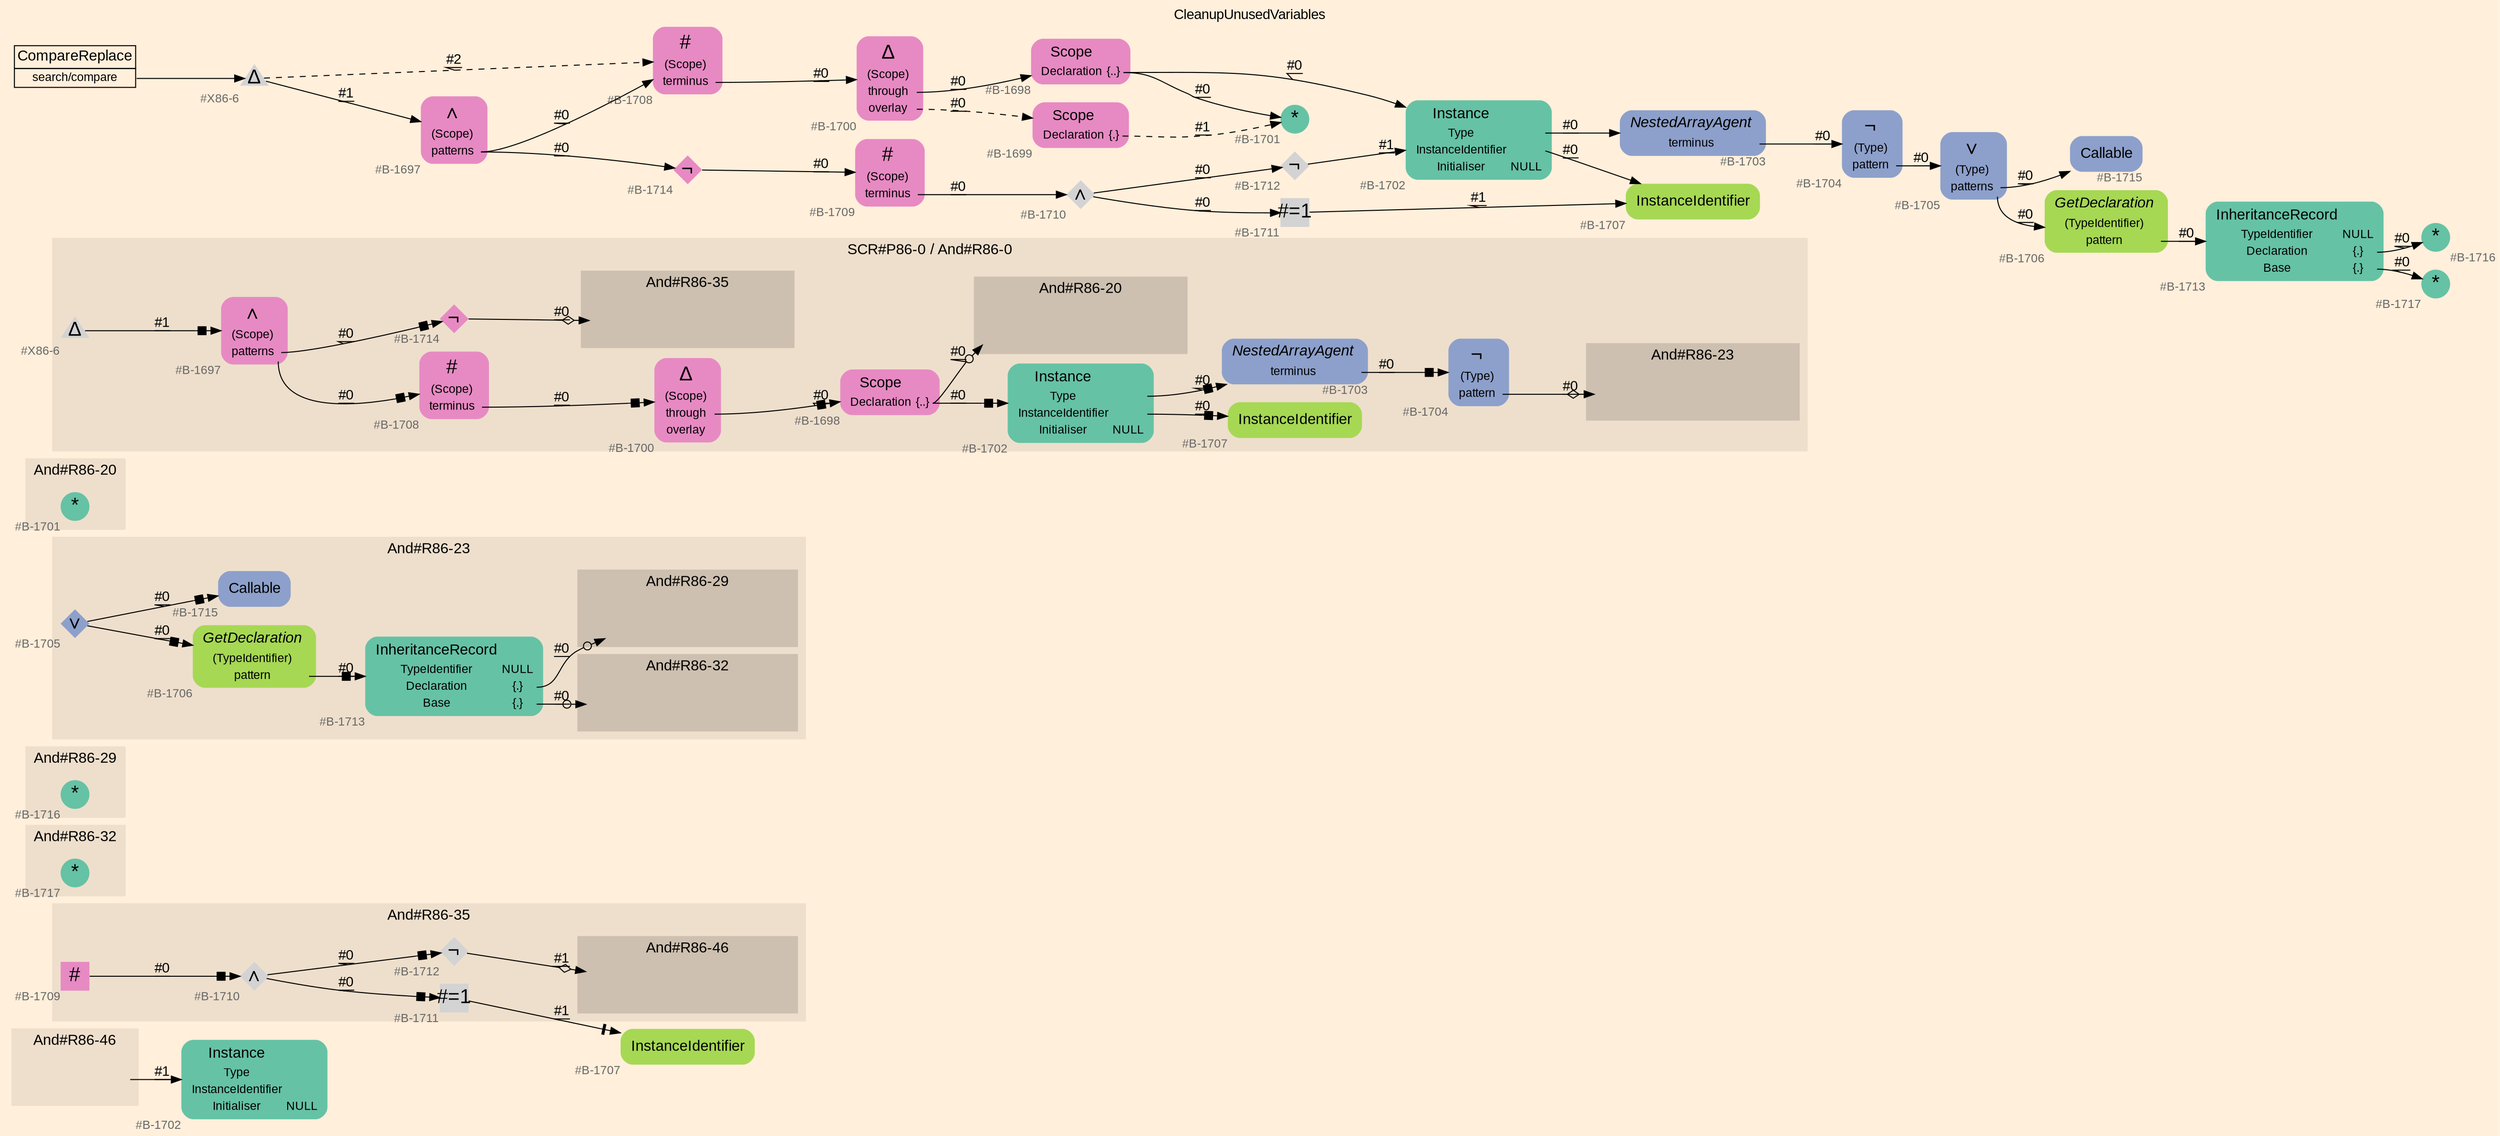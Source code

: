 digraph "CleanupUnusedVariables" {
label = "CleanupUnusedVariables"
labelloc = t
graph [
    rankdir = "LR"
    ranksep = 0.3
    bgcolor = antiquewhite1
    color = black
    fontcolor = black
    fontname = "Arial"
];
node [
    fontname = "Arial"
];
edge [
    fontname = "Arial"
];

// -------------------- figure And#R86-46 --------------------
// -------- region And#R86-46 ----------
subgraph "clusterAnd#R86-46" {
    label = "And#R86-46"
    style = "filled"
    color = antiquewhite2
    fontsize = "15"
    // -------- block And#R86-46/IRIP ----------
    "And#R86-46/IRIP" [
        fontsize = "12"
        fontcolor = grey40
        shape = "none"
        style = "invisible"
    ];
    
}

// -------- block And#R86-46/#B-1702 ----------
"And#R86-46/#B-1702" [
    fillcolor = "/set28/1"
    xlabel = "#B-1702"
    fontsize = "12"
    fontcolor = grey40
    shape = "plaintext"
    label = <<TABLE BORDER="0" CELLBORDER="0" CELLSPACING="0">
     <TR><TD><FONT COLOR="black" POINT-SIZE="15">Instance</FONT></TD></TR>
     <TR><TD><FONT COLOR="black" POINT-SIZE="12">Type</FONT></TD><TD PORT="port0"></TD></TR>
     <TR><TD><FONT COLOR="black" POINT-SIZE="12">InstanceIdentifier</FONT></TD><TD PORT="port1"></TD></TR>
     <TR><TD><FONT COLOR="black" POINT-SIZE="12">Initialiser</FONT></TD><TD PORT="port2"><FONT COLOR="black" POINT-SIZE="12">NULL</FONT></TD></TR>
    </TABLE>>
    style = "rounded,filled"
];

"And#R86-46/IRIP" -> "And#R86-46/#B-1702" [
    label = "#1"
    decorate = true
    color = black
    fontcolor = black
];


// -------------------- figure And#R86-35 --------------------
// -------- region And#R86-35 ----------
subgraph "clusterAnd#R86-35" {
    label = "And#R86-35"
    style = "filled"
    color = antiquewhite2
    fontsize = "15"
    // -------- block And#R86-35/#B-1709 ----------
    "And#R86-35/#B-1709" [
        fillcolor = "/set28/4"
        xlabel = "#B-1709"
        fontsize = "12"
        fontcolor = grey40
        shape = "square"
        label = <<FONT COLOR="black" POINT-SIZE="20">#</FONT>>
        style = "filled"
        penwidth = 0.0
        fixedsize = true
        width = 0.4
        height = 0.4
    ];
    
    // -------- block And#R86-35/#B-1710 ----------
    "And#R86-35/#B-1710" [
        xlabel = "#B-1710"
        fontsize = "12"
        fontcolor = grey40
        shape = "diamond"
        label = <<FONT COLOR="black" POINT-SIZE="20">∧</FONT>>
        style = "filled"
        penwidth = 0.0
        fixedsize = true
        width = 0.4
        height = 0.4
    ];
    
    // -------- block And#R86-35/#B-1711 ----------
    "And#R86-35/#B-1711" [
        xlabel = "#B-1711"
        fontsize = "12"
        fontcolor = grey40
        shape = "square"
        label = <<FONT COLOR="black" POINT-SIZE="20">#=1</FONT>>
        style = "filled"
        penwidth = 0.0
        fixedsize = true
        width = 0.4
        height = 0.4
    ];
    
    // -------- block And#R86-35/#B-1712 ----------
    "And#R86-35/#B-1712" [
        xlabel = "#B-1712"
        fontsize = "12"
        fontcolor = grey40
        shape = "diamond"
        label = <<FONT COLOR="black" POINT-SIZE="20">¬</FONT>>
        style = "filled"
        penwidth = 0.0
        fixedsize = true
        width = 0.4
        height = 0.4
    ];
    
    // -------- region And#R86-35/And#R86-46 ----------
    subgraph "clusterAnd#R86-35/And#R86-46" {
        label = "And#R86-46"
        style = "filled"
        color = antiquewhite3
        fontsize = "15"
        // -------- block And#R86-35/And#R86-46/#B-1702 ----------
        "And#R86-35/And#R86-46/#B-1702" [
            fillcolor = "/set28/1"
            xlabel = "#B-1702"
            fontsize = "12"
            fontcolor = grey40
            shape = "none"
            style = "invisible"
        ];
        
    }
    
}

// -------- block And#R86-35/#B-1707 ----------
"And#R86-35/#B-1707" [
    fillcolor = "/set28/5"
    xlabel = "#B-1707"
    fontsize = "12"
    fontcolor = grey40
    shape = "plaintext"
    label = <<TABLE BORDER="0" CELLBORDER="0" CELLSPACING="0">
     <TR><TD><FONT COLOR="black" POINT-SIZE="15">InstanceIdentifier</FONT></TD></TR>
    </TABLE>>
    style = "rounded,filled"
];

"And#R86-35/#B-1709" -> "And#R86-35/#B-1710" [
    arrowhead="normalnonebox"
    label = "#0"
    decorate = true
    color = black
    fontcolor = black
];

"And#R86-35/#B-1710" -> "And#R86-35/#B-1711" [
    arrowhead="normalnonebox"
    label = "#0"
    decorate = true
    color = black
    fontcolor = black
];

"And#R86-35/#B-1710" -> "And#R86-35/#B-1712" [
    arrowhead="normalnonebox"
    label = "#0"
    decorate = true
    color = black
    fontcolor = black
];

"And#R86-35/#B-1711" -> "And#R86-35/#B-1707" [
    arrowhead="normalnonetee"
    label = "#1"
    decorate = true
    color = black
    fontcolor = black
];

"And#R86-35/#B-1712" -> "And#R86-35/And#R86-46/#B-1702" [
    arrowhead="normalnoneodiamond"
    label = "#1"
    decorate = true
    color = black
    fontcolor = black
];


// -------------------- figure And#R86-32 --------------------
// -------- region And#R86-32 ----------
subgraph "clusterAnd#R86-32" {
    label = "And#R86-32"
    style = "filled"
    color = antiquewhite2
    fontsize = "15"
    // -------- block And#R86-32/#B-1717 ----------
    "And#R86-32/#B-1717" [
        fillcolor = "/set28/1"
        xlabel = "#B-1717"
        fontsize = "12"
        fontcolor = grey40
        shape = "circle"
        label = <<FONT COLOR="black" POINT-SIZE="20">*</FONT>>
        style = "filled"
        penwidth = 0.0
        fixedsize = true
        width = 0.4
        height = 0.4
    ];
    
}


// -------------------- figure And#R86-29 --------------------
// -------- region And#R86-29 ----------
subgraph "clusterAnd#R86-29" {
    label = "And#R86-29"
    style = "filled"
    color = antiquewhite2
    fontsize = "15"
    // -------- block And#R86-29/#B-1716 ----------
    "And#R86-29/#B-1716" [
        fillcolor = "/set28/1"
        xlabel = "#B-1716"
        fontsize = "12"
        fontcolor = grey40
        shape = "circle"
        label = <<FONT COLOR="black" POINT-SIZE="20">*</FONT>>
        style = "filled"
        penwidth = 0.0
        fixedsize = true
        width = 0.4
        height = 0.4
    ];
    
}


// -------------------- figure And#R86-23 --------------------
// -------- region And#R86-23 ----------
subgraph "clusterAnd#R86-23" {
    label = "And#R86-23"
    style = "filled"
    color = antiquewhite2
    fontsize = "15"
    // -------- block And#R86-23/#B-1705 ----------
    "And#R86-23/#B-1705" [
        fillcolor = "/set28/3"
        xlabel = "#B-1705"
        fontsize = "12"
        fontcolor = grey40
        shape = "diamond"
        label = <<FONT COLOR="black" POINT-SIZE="20">∨</FONT>>
        style = "filled"
        penwidth = 0.0
        fixedsize = true
        width = 0.4
        height = 0.4
    ];
    
    // -------- block And#R86-23/#B-1706 ----------
    "And#R86-23/#B-1706" [
        fillcolor = "/set28/5"
        xlabel = "#B-1706"
        fontsize = "12"
        fontcolor = grey40
        shape = "plaintext"
        label = <<TABLE BORDER="0" CELLBORDER="0" CELLSPACING="0">
         <TR><TD><FONT COLOR="black" POINT-SIZE="15"><I>GetDeclaration</I></FONT></TD></TR>
         <TR><TD><FONT COLOR="black" POINT-SIZE="12">(TypeIdentifier)</FONT></TD><TD PORT="port0"></TD></TR>
         <TR><TD><FONT COLOR="black" POINT-SIZE="12">pattern</FONT></TD><TD PORT="port1"></TD></TR>
        </TABLE>>
        style = "rounded,filled"
    ];
    
    // -------- block And#R86-23/#B-1713 ----------
    "And#R86-23/#B-1713" [
        fillcolor = "/set28/1"
        xlabel = "#B-1713"
        fontsize = "12"
        fontcolor = grey40
        shape = "plaintext"
        label = <<TABLE BORDER="0" CELLBORDER="0" CELLSPACING="0">
         <TR><TD><FONT COLOR="black" POINT-SIZE="15">InheritanceRecord</FONT></TD></TR>
         <TR><TD><FONT COLOR="black" POINT-SIZE="12">TypeIdentifier</FONT></TD><TD PORT="port0"><FONT COLOR="black" POINT-SIZE="12">NULL</FONT></TD></TR>
         <TR><TD><FONT COLOR="black" POINT-SIZE="12">Declaration</FONT></TD><TD PORT="port1"><FONT COLOR="black" POINT-SIZE="12">{.}</FONT></TD></TR>
         <TR><TD><FONT COLOR="black" POINT-SIZE="12">Base</FONT></TD><TD PORT="port2"><FONT COLOR="black" POINT-SIZE="12">{.}</FONT></TD></TR>
        </TABLE>>
        style = "rounded,filled"
    ];
    
    // -------- block And#R86-23/#B-1715 ----------
    "And#R86-23/#B-1715" [
        fillcolor = "/set28/3"
        xlabel = "#B-1715"
        fontsize = "12"
        fontcolor = grey40
        shape = "plaintext"
        label = <<TABLE BORDER="0" CELLBORDER="0" CELLSPACING="0">
         <TR><TD><FONT COLOR="black" POINT-SIZE="15">Callable</FONT></TD></TR>
        </TABLE>>
        style = "rounded,filled"
    ];
    
    // -------- region And#R86-23/And#R86-29 ----------
    subgraph "clusterAnd#R86-23/And#R86-29" {
        label = "And#R86-29"
        style = "filled"
        color = antiquewhite3
        fontsize = "15"
        // -------- block And#R86-23/And#R86-29/#B-1716 ----------
        "And#R86-23/And#R86-29/#B-1716" [
            fillcolor = "/set28/1"
            xlabel = "#B-1716"
            fontsize = "12"
            fontcolor = grey40
            shape = "none"
            style = "invisible"
        ];
        
    }
    
    // -------- region And#R86-23/And#R86-32 ----------
    subgraph "clusterAnd#R86-23/And#R86-32" {
        label = "And#R86-32"
        style = "filled"
        color = antiquewhite3
        fontsize = "15"
        // -------- block And#R86-23/And#R86-32/#B-1717 ----------
        "And#R86-23/And#R86-32/#B-1717" [
            fillcolor = "/set28/1"
            xlabel = "#B-1717"
            fontsize = "12"
            fontcolor = grey40
            shape = "none"
            style = "invisible"
        ];
        
    }
    
}

"And#R86-23/#B-1705" -> "And#R86-23/#B-1715" [
    arrowhead="normalnonebox"
    label = "#0"
    decorate = true
    color = black
    fontcolor = black
];

"And#R86-23/#B-1705" -> "And#R86-23/#B-1706" [
    arrowhead="normalnonebox"
    label = "#0"
    decorate = true
    color = black
    fontcolor = black
];

"And#R86-23/#B-1706":port1 -> "And#R86-23/#B-1713" [
    arrowhead="normalnonebox"
    label = "#0"
    decorate = true
    color = black
    fontcolor = black
];

"And#R86-23/#B-1713":port1 -> "And#R86-23/And#R86-29/#B-1716" [
    arrowhead="normalnoneodot"
    label = "#0"
    decorate = true
    color = black
    fontcolor = black
];

"And#R86-23/#B-1713":port2 -> "And#R86-23/And#R86-32/#B-1717" [
    arrowhead="normalnoneodot"
    label = "#0"
    decorate = true
    color = black
    fontcolor = black
];


// -------------------- figure And#R86-20 --------------------
// -------- region And#R86-20 ----------
subgraph "clusterAnd#R86-20" {
    label = "And#R86-20"
    style = "filled"
    color = antiquewhite2
    fontsize = "15"
    // -------- block And#R86-20/#B-1701 ----------
    "And#R86-20/#B-1701" [
        fillcolor = "/set28/1"
        xlabel = "#B-1701"
        fontsize = "12"
        fontcolor = grey40
        shape = "circle"
        label = <<FONT COLOR="black" POINT-SIZE="20">*</FONT>>
        style = "filled"
        penwidth = 0.0
        fixedsize = true
        width = 0.4
        height = 0.4
    ];
    
}


// -------------------- figure And#R86-0 --------------------
// -------- region And#R86-0 ----------
subgraph "clusterAnd#R86-0" {
    label = "SCR#P86-0 / And#R86-0"
    style = "filled"
    color = antiquewhite2
    fontsize = "15"
    // -------- block And#R86-0/#B-1697 ----------
    "And#R86-0/#B-1697" [
        fillcolor = "/set28/4"
        xlabel = "#B-1697"
        fontsize = "12"
        fontcolor = grey40
        shape = "plaintext"
        label = <<TABLE BORDER="0" CELLBORDER="0" CELLSPACING="0">
         <TR><TD><FONT COLOR="black" POINT-SIZE="20">∧</FONT></TD></TR>
         <TR><TD><FONT COLOR="black" POINT-SIZE="12">(Scope)</FONT></TD><TD PORT="port0"></TD></TR>
         <TR><TD><FONT COLOR="black" POINT-SIZE="12">patterns</FONT></TD><TD PORT="port1"></TD></TR>
        </TABLE>>
        style = "rounded,filled"
    ];
    
    // -------- block And#R86-0/#B-1698 ----------
    "And#R86-0/#B-1698" [
        fillcolor = "/set28/4"
        xlabel = "#B-1698"
        fontsize = "12"
        fontcolor = grey40
        shape = "plaintext"
        label = <<TABLE BORDER="0" CELLBORDER="0" CELLSPACING="0">
         <TR><TD><FONT COLOR="black" POINT-SIZE="15">Scope</FONT></TD></TR>
         <TR><TD><FONT COLOR="black" POINT-SIZE="12">Declaration</FONT></TD><TD PORT="port0"><FONT COLOR="black" POINT-SIZE="12">{..}</FONT></TD></TR>
        </TABLE>>
        style = "rounded,filled"
    ];
    
    // -------- block And#R86-0/#B-1700 ----------
    "And#R86-0/#B-1700" [
        fillcolor = "/set28/4"
        xlabel = "#B-1700"
        fontsize = "12"
        fontcolor = grey40
        shape = "plaintext"
        label = <<TABLE BORDER="0" CELLBORDER="0" CELLSPACING="0">
         <TR><TD><FONT COLOR="black" POINT-SIZE="20">Δ</FONT></TD></TR>
         <TR><TD><FONT COLOR="black" POINT-SIZE="12">(Scope)</FONT></TD><TD PORT="port0"></TD></TR>
         <TR><TD><FONT COLOR="black" POINT-SIZE="12">through</FONT></TD><TD PORT="port1"></TD></TR>
         <TR><TD><FONT COLOR="black" POINT-SIZE="12">overlay</FONT></TD><TD PORT="port2"></TD></TR>
        </TABLE>>
        style = "rounded,filled"
    ];
    
    // -------- block And#R86-0/#B-1702 ----------
    "And#R86-0/#B-1702" [
        fillcolor = "/set28/1"
        xlabel = "#B-1702"
        fontsize = "12"
        fontcolor = grey40
        shape = "plaintext"
        label = <<TABLE BORDER="0" CELLBORDER="0" CELLSPACING="0">
         <TR><TD><FONT COLOR="black" POINT-SIZE="15">Instance</FONT></TD></TR>
         <TR><TD><FONT COLOR="black" POINT-SIZE="12">Type</FONT></TD><TD PORT="port0"></TD></TR>
         <TR><TD><FONT COLOR="black" POINT-SIZE="12">InstanceIdentifier</FONT></TD><TD PORT="port1"></TD></TR>
         <TR><TD><FONT COLOR="black" POINT-SIZE="12">Initialiser</FONT></TD><TD PORT="port2"><FONT COLOR="black" POINT-SIZE="12">NULL</FONT></TD></TR>
        </TABLE>>
        style = "rounded,filled"
    ];
    
    // -------- block And#R86-0/#B-1703 ----------
    "And#R86-0/#B-1703" [
        fillcolor = "/set28/3"
        xlabel = "#B-1703"
        fontsize = "12"
        fontcolor = grey40
        shape = "plaintext"
        label = <<TABLE BORDER="0" CELLBORDER="0" CELLSPACING="0">
         <TR><TD><FONT COLOR="black" POINT-SIZE="15"><I>NestedArrayAgent</I></FONT></TD></TR>
         <TR><TD><FONT COLOR="black" POINT-SIZE="12">terminus</FONT></TD><TD PORT="port0"></TD></TR>
        </TABLE>>
        style = "rounded,filled"
    ];
    
    // -------- block And#R86-0/#B-1704 ----------
    "And#R86-0/#B-1704" [
        fillcolor = "/set28/3"
        xlabel = "#B-1704"
        fontsize = "12"
        fontcolor = grey40
        shape = "plaintext"
        label = <<TABLE BORDER="0" CELLBORDER="0" CELLSPACING="0">
         <TR><TD><FONT COLOR="black" POINT-SIZE="20">¬</FONT></TD></TR>
         <TR><TD><FONT COLOR="black" POINT-SIZE="12">(Type)</FONT></TD><TD PORT="port0"></TD></TR>
         <TR><TD><FONT COLOR="black" POINT-SIZE="12">pattern</FONT></TD><TD PORT="port1"></TD></TR>
        </TABLE>>
        style = "rounded,filled"
    ];
    
    // -------- block And#R86-0/#B-1707 ----------
    "And#R86-0/#B-1707" [
        fillcolor = "/set28/5"
        xlabel = "#B-1707"
        fontsize = "12"
        fontcolor = grey40
        shape = "plaintext"
        label = <<TABLE BORDER="0" CELLBORDER="0" CELLSPACING="0">
         <TR><TD><FONT COLOR="black" POINT-SIZE="15">InstanceIdentifier</FONT></TD></TR>
        </TABLE>>
        style = "rounded,filled"
    ];
    
    // -------- block And#R86-0/#B-1708 ----------
    "And#R86-0/#B-1708" [
        fillcolor = "/set28/4"
        xlabel = "#B-1708"
        fontsize = "12"
        fontcolor = grey40
        shape = "plaintext"
        label = <<TABLE BORDER="0" CELLBORDER="0" CELLSPACING="0">
         <TR><TD><FONT COLOR="black" POINT-SIZE="20">#</FONT></TD></TR>
         <TR><TD><FONT COLOR="black" POINT-SIZE="12">(Scope)</FONT></TD><TD PORT="port0"></TD></TR>
         <TR><TD><FONT COLOR="black" POINT-SIZE="12">terminus</FONT></TD><TD PORT="port1"></TD></TR>
        </TABLE>>
        style = "rounded,filled"
    ];
    
    // -------- block And#R86-0/#B-1714 ----------
    "And#R86-0/#B-1714" [
        fillcolor = "/set28/4"
        xlabel = "#B-1714"
        fontsize = "12"
        fontcolor = grey40
        shape = "diamond"
        label = <<FONT COLOR="black" POINT-SIZE="20">¬</FONT>>
        style = "filled"
        penwidth = 0.0
        fixedsize = true
        width = 0.4
        height = 0.4
    ];
    
    // -------- block And#R86-0/#X86-6 ----------
    "And#R86-0/#X86-6" [
        xlabel = "#X86-6"
        fontsize = "12"
        fontcolor = grey40
        shape = "triangle"
        label = <<FONT COLOR="black" POINT-SIZE="20">Δ</FONT>>
        style = "filled"
        penwidth = 0.0
        fixedsize = true
        width = 0.4
        height = 0.4
    ];
    
    // -------- region And#R86-0/And#R86-20 ----------
    subgraph "clusterAnd#R86-0/And#R86-20" {
        label = "And#R86-20"
        style = "filled"
        color = antiquewhite3
        fontsize = "15"
        // -------- block And#R86-0/And#R86-20/#B-1701 ----------
        "And#R86-0/And#R86-20/#B-1701" [
            fillcolor = "/set28/1"
            xlabel = "#B-1701"
            fontsize = "12"
            fontcolor = grey40
            shape = "none"
            style = "invisible"
        ];
        
    }
    
    // -------- region And#R86-0/And#R86-23 ----------
    subgraph "clusterAnd#R86-0/And#R86-23" {
        label = "And#R86-23"
        style = "filled"
        color = antiquewhite3
        fontsize = "15"
        // -------- block And#R86-0/And#R86-23/#B-1705 ----------
        "And#R86-0/And#R86-23/#B-1705" [
            fillcolor = "/set28/3"
            xlabel = "#B-1705"
            fontsize = "12"
            fontcolor = grey40
            shape = "none"
            style = "invisible"
        ];
        
    }
    
    // -------- region And#R86-0/And#R86-35 ----------
    subgraph "clusterAnd#R86-0/And#R86-35" {
        label = "And#R86-35"
        style = "filled"
        color = antiquewhite3
        fontsize = "15"
        // -------- block And#R86-0/And#R86-35/#B-1709 ----------
        "And#R86-0/And#R86-35/#B-1709" [
            fillcolor = "/set28/4"
            xlabel = "#B-1709"
            fontsize = "12"
            fontcolor = grey40
            shape = "none"
            style = "invisible"
        ];
        
    }
    
}

"And#R86-0/#B-1697":port1 -> "And#R86-0/#B-1708" [
    arrowhead="normalnonebox"
    label = "#0"
    decorate = true
    color = black
    fontcolor = black
];

"And#R86-0/#B-1697":port1 -> "And#R86-0/#B-1714" [
    arrowhead="normalnonebox"
    label = "#0"
    decorate = true
    color = black
    fontcolor = black
];

"And#R86-0/#B-1698":port0 -> "And#R86-0/#B-1702" [
    arrowhead="normalnonebox"
    label = "#0"
    decorate = true
    color = black
    fontcolor = black
];

"And#R86-0/#B-1698":port0 -> "And#R86-0/And#R86-20/#B-1701" [
    arrowhead="normalnoneodot"
    label = "#0"
    decorate = true
    color = black
    fontcolor = black
];

"And#R86-0/#B-1700":port1 -> "And#R86-0/#B-1698" [
    arrowhead="normalnonebox"
    label = "#0"
    decorate = true
    color = black
    fontcolor = black
];

"And#R86-0/#B-1702":port0 -> "And#R86-0/#B-1703" [
    arrowhead="normalnonebox"
    label = "#0"
    decorate = true
    color = black
    fontcolor = black
];

"And#R86-0/#B-1702":port1 -> "And#R86-0/#B-1707" [
    arrowhead="normalnonebox"
    label = "#0"
    decorate = true
    color = black
    fontcolor = black
];

"And#R86-0/#B-1703":port0 -> "And#R86-0/#B-1704" [
    arrowhead="normalnonebox"
    label = "#0"
    decorate = true
    color = black
    fontcolor = black
];

"And#R86-0/#B-1704":port1 -> "And#R86-0/And#R86-23/#B-1705" [
    arrowhead="normalnoneodiamond"
    label = "#0"
    decorate = true
    color = black
    fontcolor = black
];

"And#R86-0/#B-1708":port1 -> "And#R86-0/#B-1700" [
    arrowhead="normalnonebox"
    label = "#0"
    decorate = true
    color = black
    fontcolor = black
];

"And#R86-0/#B-1714" -> "And#R86-0/And#R86-35/#B-1709" [
    arrowhead="normalnoneodiamond"
    label = "#0"
    decorate = true
    color = black
    fontcolor = black
];

"And#R86-0/#X86-6" -> "And#R86-0/#B-1697" [
    arrowhead="normalnonebox"
    label = "#1"
    decorate = true
    color = black
    fontcolor = black
];


// -------------------- transformation figure --------------------
// -------- block CR#X86-7 ----------
"CR#X86-7" [
    fillcolor = antiquewhite1
    fontsize = "12"
    fontcolor = grey40
    shape = "plaintext"
    label = <<TABLE BORDER="0" CELLBORDER="1" CELLSPACING="0">
     <TR><TD><FONT COLOR="black" POINT-SIZE="15">CompareReplace</FONT></TD></TR>
     <TR><TD PORT="port0"><FONT COLOR="black" POINT-SIZE="12">search/compare</FONT></TD></TR>
    </TABLE>>
    style = "filled"
    color = black
];

// -------- block #X86-6 ----------
"#X86-6" [
    xlabel = "#X86-6"
    fontsize = "12"
    fontcolor = grey40
    shape = "triangle"
    label = <<FONT COLOR="black" POINT-SIZE="20">Δ</FONT>>
    style = "filled"
    penwidth = 0.0
    fixedsize = true
    width = 0.4
    height = 0.4
];

// -------- block #B-1697 ----------
"#B-1697" [
    fillcolor = "/set28/4"
    xlabel = "#B-1697"
    fontsize = "12"
    fontcolor = grey40
    shape = "plaintext"
    label = <<TABLE BORDER="0" CELLBORDER="0" CELLSPACING="0">
     <TR><TD><FONT COLOR="black" POINT-SIZE="20">∧</FONT></TD></TR>
     <TR><TD><FONT COLOR="black" POINT-SIZE="12">(Scope)</FONT></TD><TD PORT="port0"></TD></TR>
     <TR><TD><FONT COLOR="black" POINT-SIZE="12">patterns</FONT></TD><TD PORT="port1"></TD></TR>
    </TABLE>>
    style = "rounded,filled"
];

// -------- block #B-1708 ----------
"#B-1708" [
    fillcolor = "/set28/4"
    xlabel = "#B-1708"
    fontsize = "12"
    fontcolor = grey40
    shape = "plaintext"
    label = <<TABLE BORDER="0" CELLBORDER="0" CELLSPACING="0">
     <TR><TD><FONT COLOR="black" POINT-SIZE="20">#</FONT></TD></TR>
     <TR><TD><FONT COLOR="black" POINT-SIZE="12">(Scope)</FONT></TD><TD PORT="port0"></TD></TR>
     <TR><TD><FONT COLOR="black" POINT-SIZE="12">terminus</FONT></TD><TD PORT="port1"></TD></TR>
    </TABLE>>
    style = "rounded,filled"
];

// -------- block #B-1700 ----------
"#B-1700" [
    fillcolor = "/set28/4"
    xlabel = "#B-1700"
    fontsize = "12"
    fontcolor = grey40
    shape = "plaintext"
    label = <<TABLE BORDER="0" CELLBORDER="0" CELLSPACING="0">
     <TR><TD><FONT COLOR="black" POINT-SIZE="20">Δ</FONT></TD></TR>
     <TR><TD><FONT COLOR="black" POINT-SIZE="12">(Scope)</FONT></TD><TD PORT="port0"></TD></TR>
     <TR><TD><FONT COLOR="black" POINT-SIZE="12">through</FONT></TD><TD PORT="port1"></TD></TR>
     <TR><TD><FONT COLOR="black" POINT-SIZE="12">overlay</FONT></TD><TD PORT="port2"></TD></TR>
    </TABLE>>
    style = "rounded,filled"
];

// -------- block #B-1698 ----------
"#B-1698" [
    fillcolor = "/set28/4"
    xlabel = "#B-1698"
    fontsize = "12"
    fontcolor = grey40
    shape = "plaintext"
    label = <<TABLE BORDER="0" CELLBORDER="0" CELLSPACING="0">
     <TR><TD><FONT COLOR="black" POINT-SIZE="15">Scope</FONT></TD></TR>
     <TR><TD><FONT COLOR="black" POINT-SIZE="12">Declaration</FONT></TD><TD PORT="port0"><FONT COLOR="black" POINT-SIZE="12">{..}</FONT></TD></TR>
    </TABLE>>
    style = "rounded,filled"
];

// -------- block #B-1702 ----------
"#B-1702" [
    fillcolor = "/set28/1"
    xlabel = "#B-1702"
    fontsize = "12"
    fontcolor = grey40
    shape = "plaintext"
    label = <<TABLE BORDER="0" CELLBORDER="0" CELLSPACING="0">
     <TR><TD><FONT COLOR="black" POINT-SIZE="15">Instance</FONT></TD></TR>
     <TR><TD><FONT COLOR="black" POINT-SIZE="12">Type</FONT></TD><TD PORT="port0"></TD></TR>
     <TR><TD><FONT COLOR="black" POINT-SIZE="12">InstanceIdentifier</FONT></TD><TD PORT="port1"></TD></TR>
     <TR><TD><FONT COLOR="black" POINT-SIZE="12">Initialiser</FONT></TD><TD PORT="port2"><FONT COLOR="black" POINT-SIZE="12">NULL</FONT></TD></TR>
    </TABLE>>
    style = "rounded,filled"
];

// -------- block #B-1703 ----------
"#B-1703" [
    fillcolor = "/set28/3"
    xlabel = "#B-1703"
    fontsize = "12"
    fontcolor = grey40
    shape = "plaintext"
    label = <<TABLE BORDER="0" CELLBORDER="0" CELLSPACING="0">
     <TR><TD><FONT COLOR="black" POINT-SIZE="15"><I>NestedArrayAgent</I></FONT></TD></TR>
     <TR><TD><FONT COLOR="black" POINT-SIZE="12">terminus</FONT></TD><TD PORT="port0"></TD></TR>
    </TABLE>>
    style = "rounded,filled"
];

// -------- block #B-1704 ----------
"#B-1704" [
    fillcolor = "/set28/3"
    xlabel = "#B-1704"
    fontsize = "12"
    fontcolor = grey40
    shape = "plaintext"
    label = <<TABLE BORDER="0" CELLBORDER="0" CELLSPACING="0">
     <TR><TD><FONT COLOR="black" POINT-SIZE="20">¬</FONT></TD></TR>
     <TR><TD><FONT COLOR="black" POINT-SIZE="12">(Type)</FONT></TD><TD PORT="port0"></TD></TR>
     <TR><TD><FONT COLOR="black" POINT-SIZE="12">pattern</FONT></TD><TD PORT="port1"></TD></TR>
    </TABLE>>
    style = "rounded,filled"
];

// -------- block #B-1705 ----------
"#B-1705" [
    fillcolor = "/set28/3"
    xlabel = "#B-1705"
    fontsize = "12"
    fontcolor = grey40
    shape = "plaintext"
    label = <<TABLE BORDER="0" CELLBORDER="0" CELLSPACING="0">
     <TR><TD><FONT COLOR="black" POINT-SIZE="20">∨</FONT></TD></TR>
     <TR><TD><FONT COLOR="black" POINT-SIZE="12">(Type)</FONT></TD><TD PORT="port0"></TD></TR>
     <TR><TD><FONT COLOR="black" POINT-SIZE="12">patterns</FONT></TD><TD PORT="port1"></TD></TR>
    </TABLE>>
    style = "rounded,filled"
];

// -------- block #B-1715 ----------
"#B-1715" [
    fillcolor = "/set28/3"
    xlabel = "#B-1715"
    fontsize = "12"
    fontcolor = grey40
    shape = "plaintext"
    label = <<TABLE BORDER="0" CELLBORDER="0" CELLSPACING="0">
     <TR><TD><FONT COLOR="black" POINT-SIZE="15">Callable</FONT></TD></TR>
    </TABLE>>
    style = "rounded,filled"
];

// -------- block #B-1706 ----------
"#B-1706" [
    fillcolor = "/set28/5"
    xlabel = "#B-1706"
    fontsize = "12"
    fontcolor = grey40
    shape = "plaintext"
    label = <<TABLE BORDER="0" CELLBORDER="0" CELLSPACING="0">
     <TR><TD><FONT COLOR="black" POINT-SIZE="15"><I>GetDeclaration</I></FONT></TD></TR>
     <TR><TD><FONT COLOR="black" POINT-SIZE="12">(TypeIdentifier)</FONT></TD><TD PORT="port0"></TD></TR>
     <TR><TD><FONT COLOR="black" POINT-SIZE="12">pattern</FONT></TD><TD PORT="port1"></TD></TR>
    </TABLE>>
    style = "rounded,filled"
];

// -------- block #B-1713 ----------
"#B-1713" [
    fillcolor = "/set28/1"
    xlabel = "#B-1713"
    fontsize = "12"
    fontcolor = grey40
    shape = "plaintext"
    label = <<TABLE BORDER="0" CELLBORDER="0" CELLSPACING="0">
     <TR><TD><FONT COLOR="black" POINT-SIZE="15">InheritanceRecord</FONT></TD></TR>
     <TR><TD><FONT COLOR="black" POINT-SIZE="12">TypeIdentifier</FONT></TD><TD PORT="port0"><FONT COLOR="black" POINT-SIZE="12">NULL</FONT></TD></TR>
     <TR><TD><FONT COLOR="black" POINT-SIZE="12">Declaration</FONT></TD><TD PORT="port1"><FONT COLOR="black" POINT-SIZE="12">{.}</FONT></TD></TR>
     <TR><TD><FONT COLOR="black" POINT-SIZE="12">Base</FONT></TD><TD PORT="port2"><FONT COLOR="black" POINT-SIZE="12">{.}</FONT></TD></TR>
    </TABLE>>
    style = "rounded,filled"
];

// -------- block #B-1716 ----------
"#B-1716" [
    fillcolor = "/set28/1"
    xlabel = "#B-1716"
    fontsize = "12"
    fontcolor = grey40
    shape = "circle"
    label = <<FONT COLOR="black" POINT-SIZE="20">*</FONT>>
    style = "filled"
    penwidth = 0.0
    fixedsize = true
    width = 0.4
    height = 0.4
];

// -------- block #B-1717 ----------
"#B-1717" [
    fillcolor = "/set28/1"
    xlabel = "#B-1717"
    fontsize = "12"
    fontcolor = grey40
    shape = "circle"
    label = <<FONT COLOR="black" POINT-SIZE="20">*</FONT>>
    style = "filled"
    penwidth = 0.0
    fixedsize = true
    width = 0.4
    height = 0.4
];

// -------- block #B-1707 ----------
"#B-1707" [
    fillcolor = "/set28/5"
    xlabel = "#B-1707"
    fontsize = "12"
    fontcolor = grey40
    shape = "plaintext"
    label = <<TABLE BORDER="0" CELLBORDER="0" CELLSPACING="0">
     <TR><TD><FONT COLOR="black" POINT-SIZE="15">InstanceIdentifier</FONT></TD></TR>
    </TABLE>>
    style = "rounded,filled"
];

// -------- block #B-1701 ----------
"#B-1701" [
    fillcolor = "/set28/1"
    xlabel = "#B-1701"
    fontsize = "12"
    fontcolor = grey40
    shape = "circle"
    label = <<FONT COLOR="black" POINT-SIZE="20">*</FONT>>
    style = "filled"
    penwidth = 0.0
    fixedsize = true
    width = 0.4
    height = 0.4
];

// -------- block #B-1699 ----------
"#B-1699" [
    fillcolor = "/set28/4"
    xlabel = "#B-1699"
    fontsize = "12"
    fontcolor = grey40
    shape = "plaintext"
    label = <<TABLE BORDER="0" CELLBORDER="0" CELLSPACING="0">
     <TR><TD><FONT COLOR="black" POINT-SIZE="15">Scope</FONT></TD></TR>
     <TR><TD><FONT COLOR="black" POINT-SIZE="12">Declaration</FONT></TD><TD PORT="port0"><FONT COLOR="black" POINT-SIZE="12">{.}</FONT></TD></TR>
    </TABLE>>
    style = "rounded,filled"
];

// -------- block #B-1714 ----------
"#B-1714" [
    fillcolor = "/set28/4"
    xlabel = "#B-1714"
    fontsize = "12"
    fontcolor = grey40
    shape = "diamond"
    label = <<FONT COLOR="black" POINT-SIZE="20">¬</FONT>>
    style = "filled"
    penwidth = 0.0
    fixedsize = true
    width = 0.4
    height = 0.4
];

// -------- block #B-1709 ----------
"#B-1709" [
    fillcolor = "/set28/4"
    xlabel = "#B-1709"
    fontsize = "12"
    fontcolor = grey40
    shape = "plaintext"
    label = <<TABLE BORDER="0" CELLBORDER="0" CELLSPACING="0">
     <TR><TD><FONT COLOR="black" POINT-SIZE="20">#</FONT></TD></TR>
     <TR><TD><FONT COLOR="black" POINT-SIZE="12">(Scope)</FONT></TD><TD PORT="port0"></TD></TR>
     <TR><TD><FONT COLOR="black" POINT-SIZE="12">terminus</FONT></TD><TD PORT="port1"></TD></TR>
    </TABLE>>
    style = "rounded,filled"
];

// -------- block #B-1710 ----------
"#B-1710" [
    xlabel = "#B-1710"
    fontsize = "12"
    fontcolor = grey40
    shape = "diamond"
    label = <<FONT COLOR="black" POINT-SIZE="20">∧</FONT>>
    style = "filled"
    penwidth = 0.0
    fixedsize = true
    width = 0.4
    height = 0.4
];

// -------- block #B-1711 ----------
"#B-1711" [
    xlabel = "#B-1711"
    fontsize = "12"
    fontcolor = grey40
    shape = "square"
    label = <<FONT COLOR="black" POINT-SIZE="20">#=1</FONT>>
    style = "filled"
    penwidth = 0.0
    fixedsize = true
    width = 0.4
    height = 0.4
];

// -------- block #B-1712 ----------
"#B-1712" [
    xlabel = "#B-1712"
    fontsize = "12"
    fontcolor = grey40
    shape = "diamond"
    label = <<FONT COLOR="black" POINT-SIZE="20">¬</FONT>>
    style = "filled"
    penwidth = 0.0
    fixedsize = true
    width = 0.4
    height = 0.4
];

"CR#X86-7":port0 -> "#X86-6" [
    label = ""
    decorate = true
    color = black
    fontcolor = black
];

"#X86-6" -> "#B-1697" [
    label = "#1"
    decorate = true
    color = black
    fontcolor = black
];

"#X86-6" -> "#B-1708" [
    style="dashed"
    label = "#2"
    decorate = true
    color = black
    fontcolor = black
];

"#B-1697":port1 -> "#B-1708" [
    label = "#0"
    decorate = true
    color = black
    fontcolor = black
];

"#B-1697":port1 -> "#B-1714" [
    label = "#0"
    decorate = true
    color = black
    fontcolor = black
];

"#B-1708":port1 -> "#B-1700" [
    label = "#0"
    decorate = true
    color = black
    fontcolor = black
];

"#B-1700":port1 -> "#B-1698" [
    label = "#0"
    decorate = true
    color = black
    fontcolor = black
];

"#B-1700":port2 -> "#B-1699" [
    style="dashed"
    label = "#0"
    decorate = true
    color = black
    fontcolor = black
];

"#B-1698":port0 -> "#B-1702" [
    label = "#0"
    decorate = true
    color = black
    fontcolor = black
];

"#B-1698":port0 -> "#B-1701" [
    label = "#0"
    decorate = true
    color = black
    fontcolor = black
];

"#B-1702":port0 -> "#B-1703" [
    label = "#0"
    decorate = true
    color = black
    fontcolor = black
];

"#B-1702":port1 -> "#B-1707" [
    label = "#0"
    decorate = true
    color = black
    fontcolor = black
];

"#B-1703":port0 -> "#B-1704" [
    label = "#0"
    decorate = true
    color = black
    fontcolor = black
];

"#B-1704":port1 -> "#B-1705" [
    label = "#0"
    decorate = true
    color = black
    fontcolor = black
];

"#B-1705":port1 -> "#B-1715" [
    label = "#0"
    decorate = true
    color = black
    fontcolor = black
];

"#B-1705":port1 -> "#B-1706" [
    label = "#0"
    decorate = true
    color = black
    fontcolor = black
];

"#B-1706":port1 -> "#B-1713" [
    label = "#0"
    decorate = true
    color = black
    fontcolor = black
];

"#B-1713":port1 -> "#B-1716" [
    label = "#0"
    decorate = true
    color = black
    fontcolor = black
];

"#B-1713":port2 -> "#B-1717" [
    label = "#0"
    decorate = true
    color = black
    fontcolor = black
];

"#B-1699":port0 -> "#B-1701" [
    style="dashed"
    label = "#1"
    decorate = true
    color = black
    fontcolor = black
];

"#B-1714" -> "#B-1709" [
    label = "#0"
    decorate = true
    color = black
    fontcolor = black
];

"#B-1709":port1 -> "#B-1710" [
    label = "#0"
    decorate = true
    color = black
    fontcolor = black
];

"#B-1710" -> "#B-1711" [
    label = "#0"
    decorate = true
    color = black
    fontcolor = black
];

"#B-1710" -> "#B-1712" [
    label = "#0"
    decorate = true
    color = black
    fontcolor = black
];

"#B-1711" -> "#B-1707" [
    label = "#1"
    decorate = true
    color = black
    fontcolor = black
];

"#B-1712" -> "#B-1702" [
    label = "#1"
    decorate = true
    color = black
    fontcolor = black
];


}
